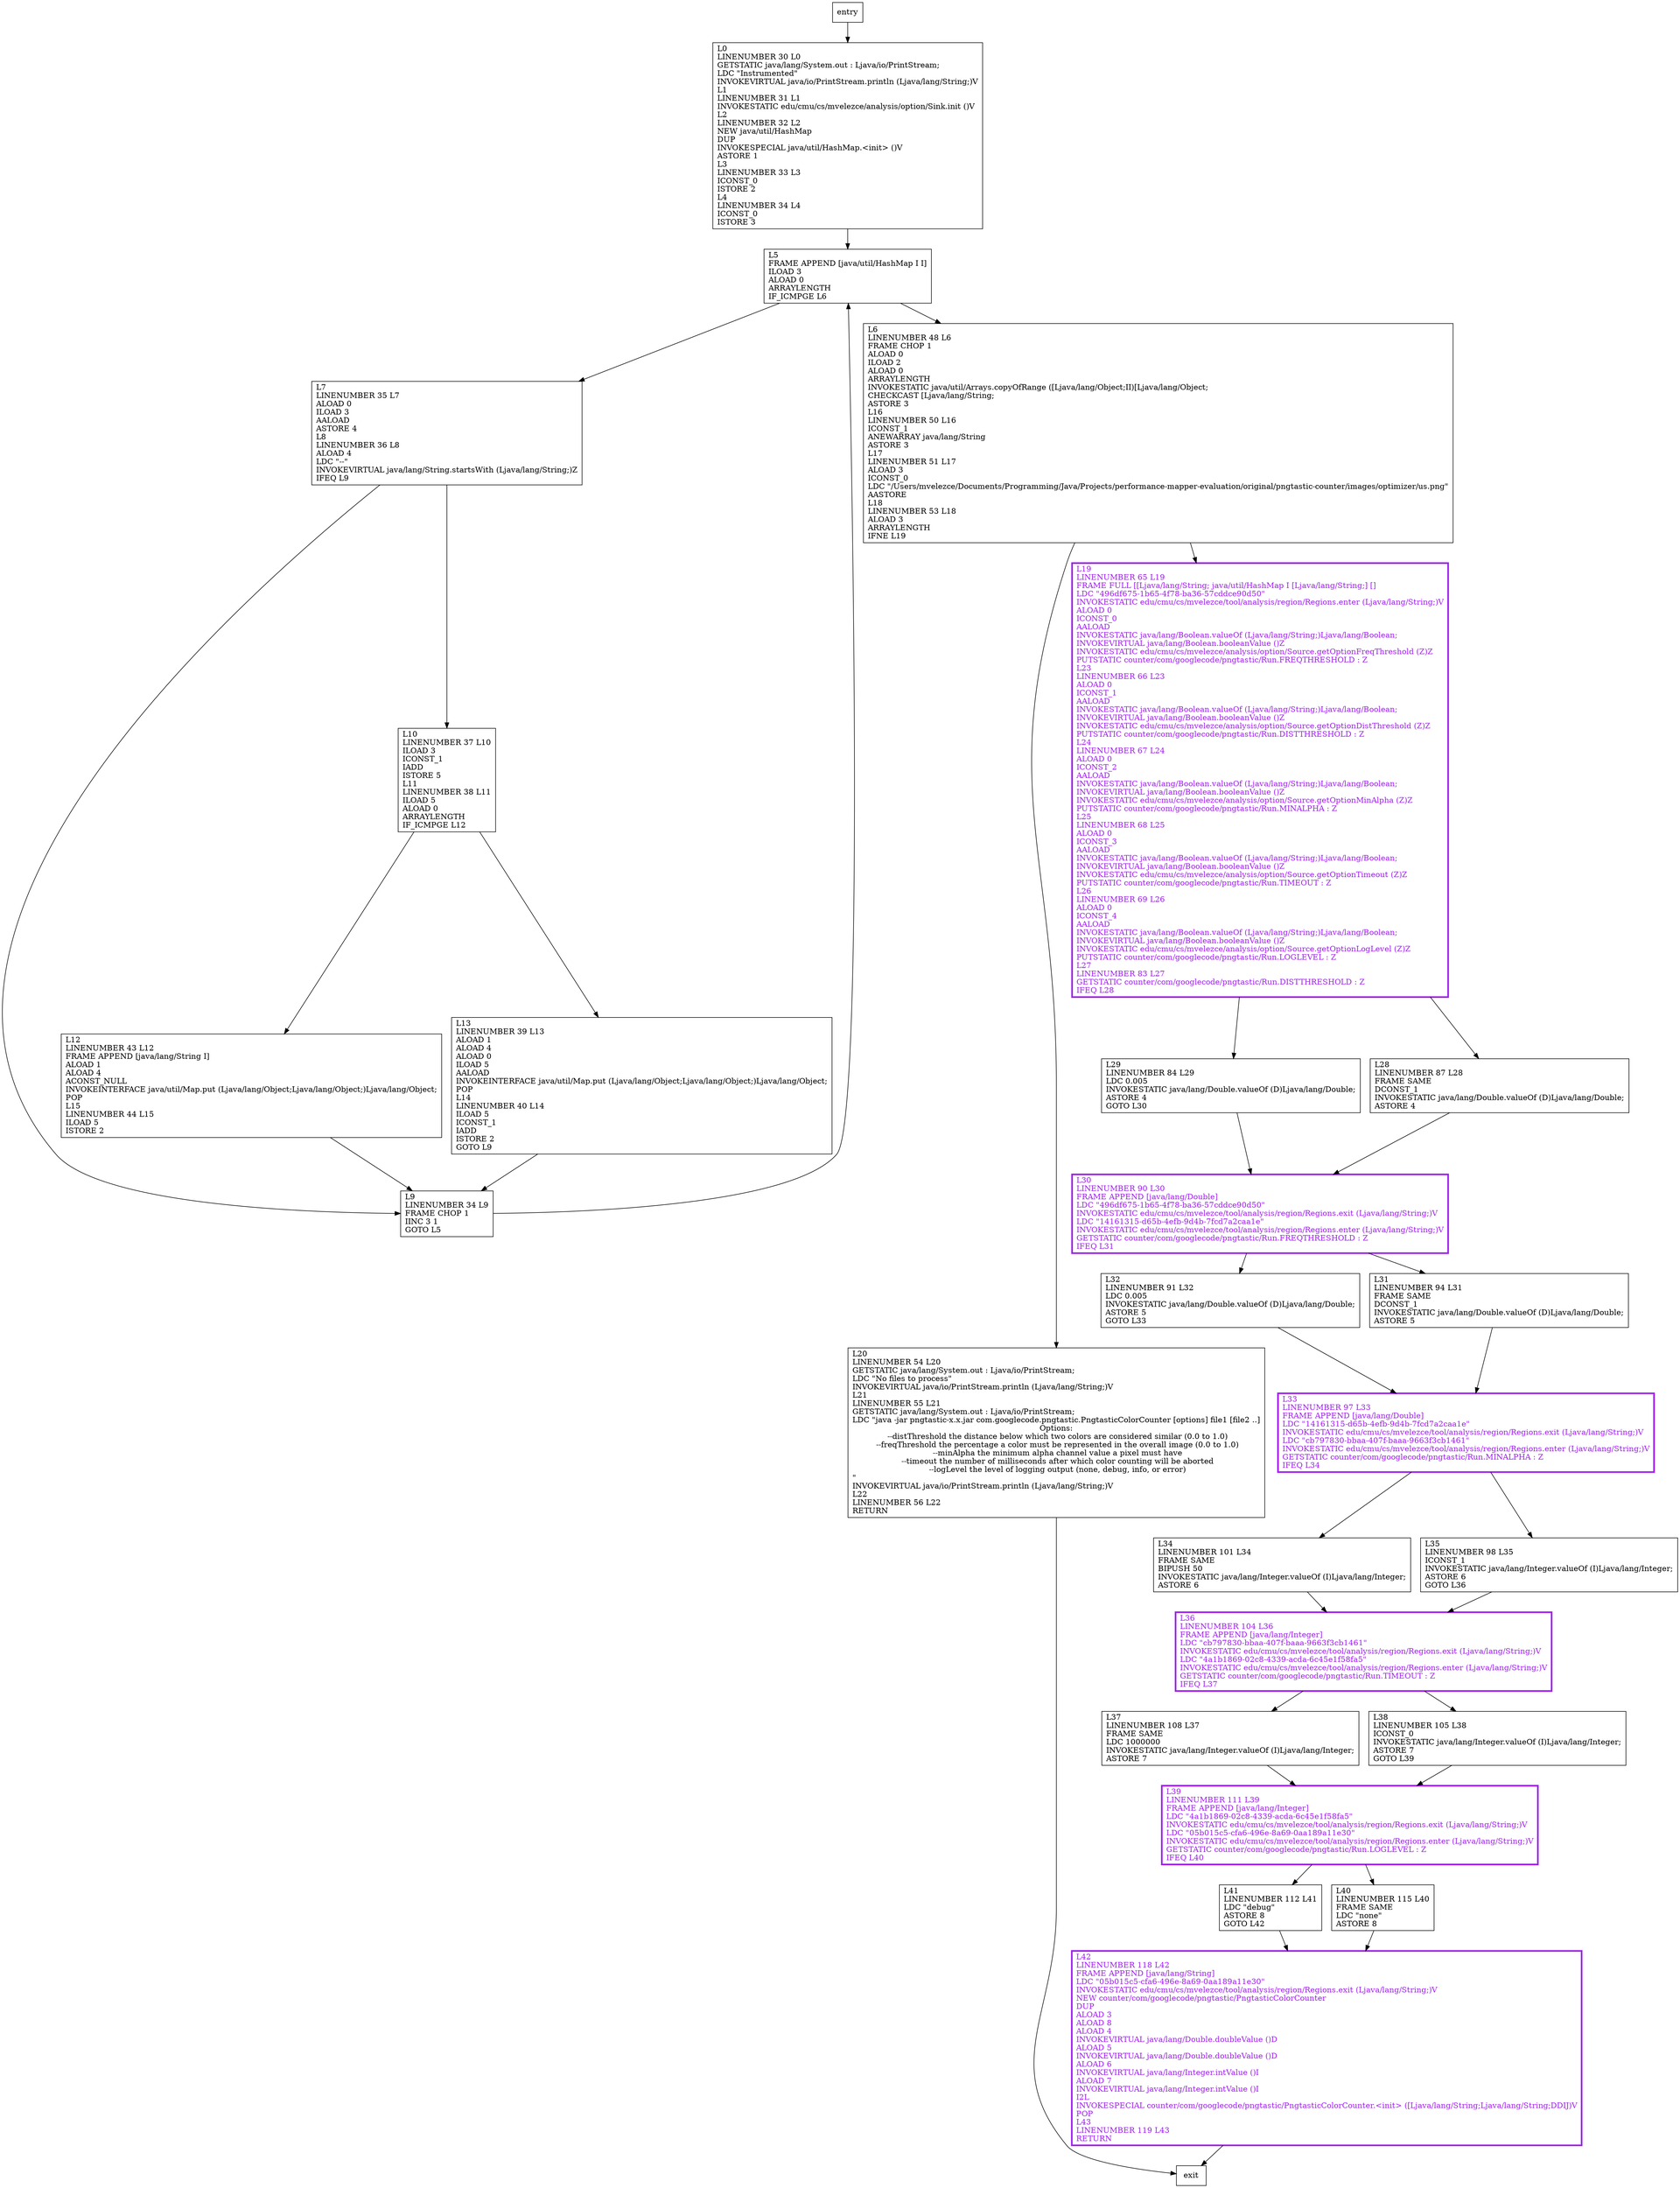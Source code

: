 digraph main {
node [shape=record];
785258025 [label="L29\lLINENUMBER 84 L29\lLDC 0.005\lINVOKESTATIC java/lang/Double.valueOf (D)Ljava/lang/Double;\lASTORE 4\lGOTO L30\l"];
145739790 [label="L19\lLINENUMBER 65 L19\lFRAME FULL [[Ljava/lang/String; java/util/HashMap I [Ljava/lang/String;] []\lLDC \"496df675-1b65-4f78-ba36-57cddce90d50\"\lINVOKESTATIC edu/cmu/cs/mvelezce/tool/analysis/region/Regions.enter (Ljava/lang/String;)V\lALOAD 0\lICONST_0\lAALOAD\lINVOKESTATIC java/lang/Boolean.valueOf (Ljava/lang/String;)Ljava/lang/Boolean;\lINVOKEVIRTUAL java/lang/Boolean.booleanValue ()Z\lINVOKESTATIC edu/cmu/cs/mvelezce/analysis/option/Source.getOptionFreqThreshold (Z)Z\lPUTSTATIC counter/com/googlecode/pngtastic/Run.FREQTHRESHOLD : Z\lL23\lLINENUMBER 66 L23\lALOAD 0\lICONST_1\lAALOAD\lINVOKESTATIC java/lang/Boolean.valueOf (Ljava/lang/String;)Ljava/lang/Boolean;\lINVOKEVIRTUAL java/lang/Boolean.booleanValue ()Z\lINVOKESTATIC edu/cmu/cs/mvelezce/analysis/option/Source.getOptionDistThreshold (Z)Z\lPUTSTATIC counter/com/googlecode/pngtastic/Run.DISTTHRESHOLD : Z\lL24\lLINENUMBER 67 L24\lALOAD 0\lICONST_2\lAALOAD\lINVOKESTATIC java/lang/Boolean.valueOf (Ljava/lang/String;)Ljava/lang/Boolean;\lINVOKEVIRTUAL java/lang/Boolean.booleanValue ()Z\lINVOKESTATIC edu/cmu/cs/mvelezce/analysis/option/Source.getOptionMinAlpha (Z)Z\lPUTSTATIC counter/com/googlecode/pngtastic/Run.MINALPHA : Z\lL25\lLINENUMBER 68 L25\lALOAD 0\lICONST_3\lAALOAD\lINVOKESTATIC java/lang/Boolean.valueOf (Ljava/lang/String;)Ljava/lang/Boolean;\lINVOKEVIRTUAL java/lang/Boolean.booleanValue ()Z\lINVOKESTATIC edu/cmu/cs/mvelezce/analysis/option/Source.getOptionTimeout (Z)Z\lPUTSTATIC counter/com/googlecode/pngtastic/Run.TIMEOUT : Z\lL26\lLINENUMBER 69 L26\lALOAD 0\lICONST_4\lAALOAD\lINVOKESTATIC java/lang/Boolean.valueOf (Ljava/lang/String;)Ljava/lang/Boolean;\lINVOKEVIRTUAL java/lang/Boolean.booleanValue ()Z\lINVOKESTATIC edu/cmu/cs/mvelezce/analysis/option/Source.getOptionLogLevel (Z)Z\lPUTSTATIC counter/com/googlecode/pngtastic/Run.LOGLEVEL : Z\lL27\lLINENUMBER 83 L27\lGETSTATIC counter/com/googlecode/pngtastic/Run.DISTTHRESHOLD : Z\lIFEQ L28\l"];
1141778682 [label="L32\lLINENUMBER 91 L32\lLDC 0.005\lINVOKESTATIC java/lang/Double.valueOf (D)Ljava/lang/Double;\lASTORE 5\lGOTO L33\l"];
1606000189 [label="L41\lLINENUMBER 112 L41\lLDC \"debug\"\lASTORE 8\lGOTO L42\l"];
1477938270 [label="L30\lLINENUMBER 90 L30\lFRAME APPEND [java/lang/Double]\lLDC \"496df675-1b65-4f78-ba36-57cddce90d50\"\lINVOKESTATIC edu/cmu/cs/mvelezce/tool/analysis/region/Regions.exit (Ljava/lang/String;)V\lLDC \"14161315-d65b-4efb-9d4b-7fcd7a2caa1e\"\lINVOKESTATIC edu/cmu/cs/mvelezce/tool/analysis/region/Regions.enter (Ljava/lang/String;)V\lGETSTATIC counter/com/googlecode/pngtastic/Run.FREQTHRESHOLD : Z\lIFEQ L31\l"];
1751135259 [label="L37\lLINENUMBER 108 L37\lFRAME SAME\lLDC 1000000\lINVOKESTATIC java/lang/Integer.valueOf (I)Ljava/lang/Integer;\lASTORE 7\l"];
447680780 [label="L33\lLINENUMBER 97 L33\lFRAME APPEND [java/lang/Double]\lLDC \"14161315-d65b-4efb-9d4b-7fcd7a2caa1e\"\lINVOKESTATIC edu/cmu/cs/mvelezce/tool/analysis/region/Regions.exit (Ljava/lang/String;)V\lLDC \"cb797830-bbaa-407f-baaa-9663f3cb1461\"\lINVOKESTATIC edu/cmu/cs/mvelezce/tool/analysis/region/Regions.enter (Ljava/lang/String;)V\lGETSTATIC counter/com/googlecode/pngtastic/Run.MINALPHA : Z\lIFEQ L34\l"];
715497518 [label="L13\lLINENUMBER 39 L13\lALOAD 1\lALOAD 4\lALOAD 0\lILOAD 5\lAALOAD\lINVOKEINTERFACE java/util/Map.put (Ljava/lang/Object;Ljava/lang/Object;)Ljava/lang/Object;\lPOP\lL14\lLINENUMBER 40 L14\lILOAD 5\lICONST_1\lIADD\lISTORE 2\lGOTO L9\l"];
2117999483 [label="L34\lLINENUMBER 101 L34\lFRAME SAME\lBIPUSH 50\lINVOKESTATIC java/lang/Integer.valueOf (I)Ljava/lang/Integer;\lASTORE 6\l"];
1381214753 [label="L0\lLINENUMBER 30 L0\lGETSTATIC java/lang/System.out : Ljava/io/PrintStream;\lLDC \"Instrumented\"\lINVOKEVIRTUAL java/io/PrintStream.println (Ljava/lang/String;)V\lL1\lLINENUMBER 31 L1\lINVOKESTATIC edu/cmu/cs/mvelezce/analysis/option/Sink.init ()V\lL2\lLINENUMBER 32 L2\lNEW java/util/HashMap\lDUP\lINVOKESPECIAL java/util/HashMap.\<init\> ()V\lASTORE 1\lL3\lLINENUMBER 33 L3\lICONST_0\lISTORE 2\lL4\lLINENUMBER 34 L4\lICONST_0\lISTORE 3\l"];
782587714 [label="L10\lLINENUMBER 37 L10\lILOAD 3\lICONST_1\lIADD\lISTORE 5\lL11\lLINENUMBER 38 L11\lILOAD 5\lALOAD 0\lARRAYLENGTH\lIF_ICMPGE L12\l"];
213162397 [label="L5\lFRAME APPEND [java/util/HashMap I I]\lILOAD 3\lALOAD 0\lARRAYLENGTH\lIF_ICMPGE L6\l"];
1720393647 [label="L38\lLINENUMBER 105 L38\lICONST_0\lINVOKESTATIC java/lang/Integer.valueOf (I)Ljava/lang/Integer;\lASTORE 7\lGOTO L39\l"];
1071236571 [label="L35\lLINENUMBER 98 L35\lICONST_1\lINVOKESTATIC java/lang/Integer.valueOf (I)Ljava/lang/Integer;\lASTORE 6\lGOTO L36\l"];
1642658812 [label="L9\lLINENUMBER 34 L9\lFRAME CHOP 1\lIINC 3 1\lGOTO L5\l"];
986130095 [label="L7\lLINENUMBER 35 L7\lALOAD 0\lILOAD 3\lAALOAD\lASTORE 4\lL8\lLINENUMBER 36 L8\lALOAD 4\lLDC \"--\"\lINVOKEVIRTUAL java/lang/String.startsWith (Ljava/lang/String;)Z\lIFEQ L9\l"];
1637670238 [label="L6\lLINENUMBER 48 L6\lFRAME CHOP 1\lALOAD 0\lILOAD 2\lALOAD 0\lARRAYLENGTH\lINVOKESTATIC java/util/Arrays.copyOfRange ([Ljava/lang/Object;II)[Ljava/lang/Object;\lCHECKCAST [Ljava/lang/String;\lASTORE 3\lL16\lLINENUMBER 50 L16\lICONST_1\lANEWARRAY java/lang/String\lASTORE 3\lL17\lLINENUMBER 51 L17\lALOAD 3\lICONST_0\lLDC \"/Users/mvelezce/Documents/Programming/Java/Projects/performance-mapper-evaluation/original/pngtastic-counter/images/optimizer/us.png\"\lAASTORE\lL18\lLINENUMBER 53 L18\lALOAD 3\lARRAYLENGTH\lIFNE L19\l"];
170222370 [label="L36\lLINENUMBER 104 L36\lFRAME APPEND [java/lang/Integer]\lLDC \"cb797830-bbaa-407f-baaa-9663f3cb1461\"\lINVOKESTATIC edu/cmu/cs/mvelezce/tool/analysis/region/Regions.exit (Ljava/lang/String;)V\lLDC \"4a1b1869-02c8-4339-acda-6c45e1f58fa5\"\lINVOKESTATIC edu/cmu/cs/mvelezce/tool/analysis/region/Regions.enter (Ljava/lang/String;)V\lGETSTATIC counter/com/googlecode/pngtastic/Run.TIMEOUT : Z\lIFEQ L37\l"];
907064328 [label="L40\lLINENUMBER 115 L40\lFRAME SAME\lLDC \"none\"\lASTORE 8\l"];
386791864 [label="L39\lLINENUMBER 111 L39\lFRAME APPEND [java/lang/Integer]\lLDC \"4a1b1869-02c8-4339-acda-6c45e1f58fa5\"\lINVOKESTATIC edu/cmu/cs/mvelezce/tool/analysis/region/Regions.exit (Ljava/lang/String;)V\lLDC \"05b015c5-cfa6-496e-8a69-0aa189a11e30\"\lINVOKESTATIC edu/cmu/cs/mvelezce/tool/analysis/region/Regions.enter (Ljava/lang/String;)V\lGETSTATIC counter/com/googlecode/pngtastic/Run.LOGLEVEL : Z\lIFEQ L40\l"];
1643217922 [label="L42\lLINENUMBER 118 L42\lFRAME APPEND [java/lang/String]\lLDC \"05b015c5-cfa6-496e-8a69-0aa189a11e30\"\lINVOKESTATIC edu/cmu/cs/mvelezce/tool/analysis/region/Regions.exit (Ljava/lang/String;)V\lNEW counter/com/googlecode/pngtastic/PngtasticColorCounter\lDUP\lALOAD 3\lALOAD 8\lALOAD 4\lINVOKEVIRTUAL java/lang/Double.doubleValue ()D\lALOAD 5\lINVOKEVIRTUAL java/lang/Double.doubleValue ()D\lALOAD 6\lINVOKEVIRTUAL java/lang/Integer.intValue ()I\lALOAD 7\lINVOKEVIRTUAL java/lang/Integer.intValue ()I\lI2L\lINVOKESPECIAL counter/com/googlecode/pngtastic/PngtasticColorCounter.\<init\> ([Ljava/lang/String;Ljava/lang/String;DDIJ)V\lPOP\lL43\lLINENUMBER 119 L43\lRETURN\l"];
111021846 [label="L28\lLINENUMBER 87 L28\lFRAME SAME\lDCONST_1\lINVOKESTATIC java/lang/Double.valueOf (D)Ljava/lang/Double;\lASTORE 4\l"];
849241856 [label="L31\lLINENUMBER 94 L31\lFRAME SAME\lDCONST_1\lINVOKESTATIC java/lang/Double.valueOf (D)Ljava/lang/Double;\lASTORE 5\l"];
701762021 [label="L12\lLINENUMBER 43 L12\lFRAME APPEND [java/lang/String I]\lALOAD 1\lALOAD 4\lACONST_NULL\lINVOKEINTERFACE java/util/Map.put (Ljava/lang/Object;Ljava/lang/Object;)Ljava/lang/Object;\lPOP\lL15\lLINENUMBER 44 L15\lILOAD 5\lISTORE 2\l"];
29195231 [label="L20\lLINENUMBER 54 L20\lGETSTATIC java/lang/System.out : Ljava/io/PrintStream;\lLDC \"No files to process\"\lINVOKEVIRTUAL java/io/PrintStream.println (Ljava/lang/String;)V\lL21\lLINENUMBER 55 L21\lGETSTATIC java/lang/System.out : Ljava/io/PrintStream;\lLDC \"java -jar pngtastic-x.x.jar com.googlecode.pngtastic.PngtasticColorCounter [options] file1 [file2 ..]\nOptions:\n  --distThreshold    the distance below which two colors are considered similar (0.0 to 1.0)\n  --freqThreshold    the percentage a color must be represented in the overall image (0.0 to 1.0)\n  --minAlpha         the minimum alpha channel value a pixel must have\n  --timeout          the number of milliseconds after which color counting will be aborted\n  --logLevel         the level of logging output (none, debug, info, or error)\n\"\lINVOKEVIRTUAL java/io/PrintStream.println (Ljava/lang/String;)V\lL22\lLINENUMBER 56 L22\lRETURN\l"];
entry;
exit;
785258025 -> 1477938270;
145739790 -> 785258025;
145739790 -> 111021846;
1141778682 -> 447680780;
1606000189 -> 1643217922;
1477938270 -> 1141778682;
1477938270 -> 849241856;
1751135259 -> 386791864;
447680780 -> 2117999483;
447680780 -> 1071236571;
715497518 -> 1642658812;
2117999483 -> 170222370;
1381214753 -> 213162397;
782587714 -> 715497518;
782587714 -> 701762021;
213162397 -> 986130095;
213162397 -> 1637670238;
1720393647 -> 386791864;
1071236571 -> 170222370;
1642658812 -> 213162397;
986130095 -> 782587714;
986130095 -> 1642658812;
1637670238 -> 145739790;
1637670238 -> 29195231;
170222370 -> 1751135259;
170222370 -> 1720393647;
907064328 -> 1643217922;
entry -> 1381214753;
386791864 -> 1606000189;
386791864 -> 907064328;
1643217922 -> exit;
111021846 -> 1477938270;
849241856 -> 447680780;
701762021 -> 1642658812;
29195231 -> exit;
386791864[fontcolor="purple", penwidth=3, color="purple"];
1643217922[fontcolor="purple", penwidth=3, color="purple"];
447680780[fontcolor="purple", penwidth=3, color="purple"];
145739790[fontcolor="purple", penwidth=3, color="purple"];
1477938270[fontcolor="purple", penwidth=3, color="purple"];
170222370[fontcolor="purple", penwidth=3, color="purple"];
}
